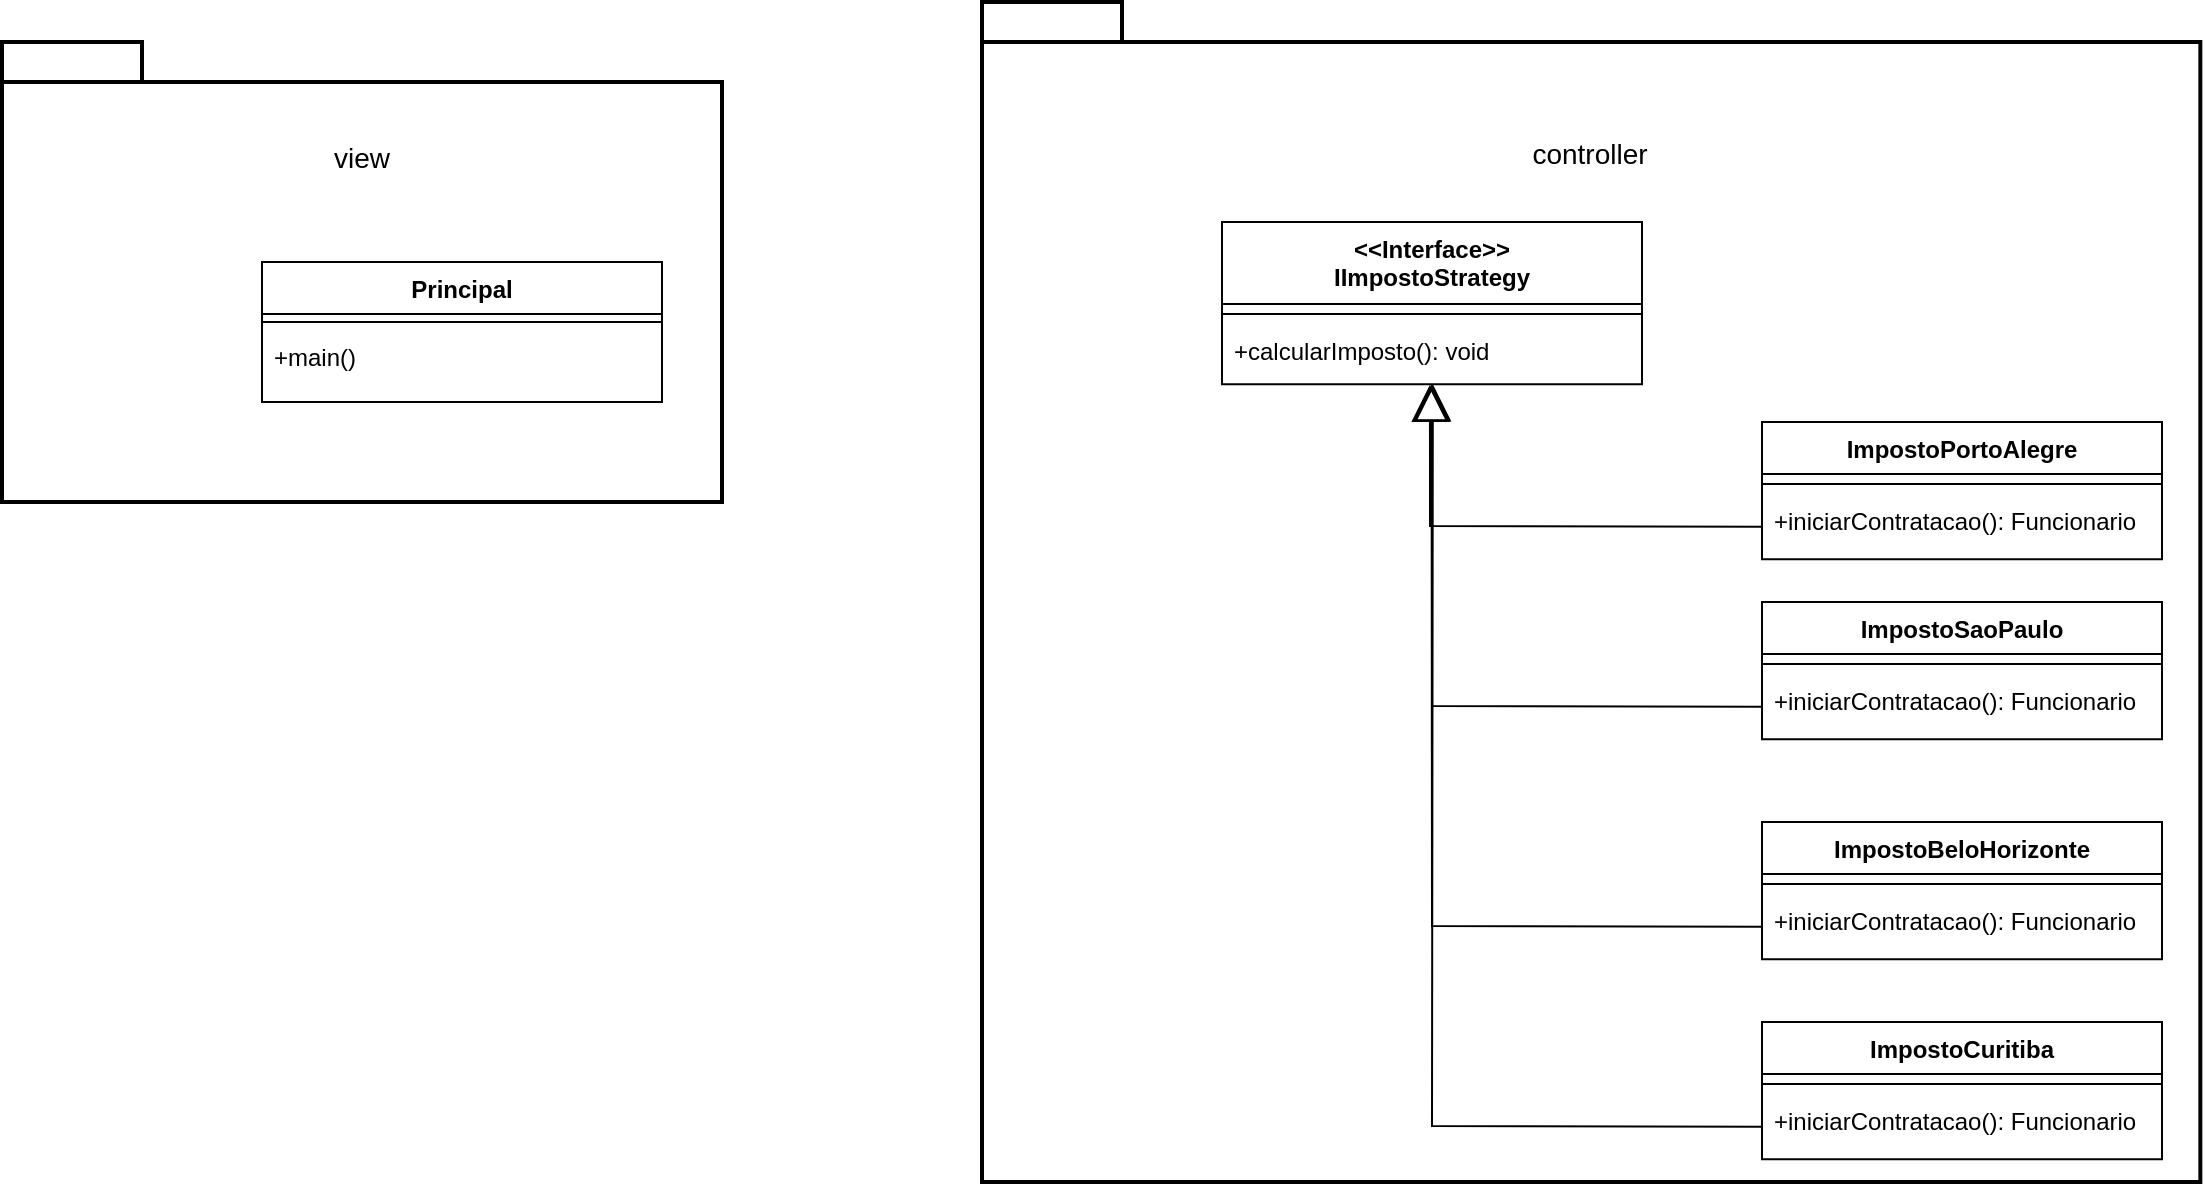 <mxfile version="24.2.3" type="github">
  <diagram id="C5RBs43oDa-KdzZeNtuy" name="Page-1">
    <mxGraphModel dx="2227" dy="1865" grid="1" gridSize="10" guides="1" tooltips="1" connect="1" arrows="1" fold="1" page="1" pageScale="1" pageWidth="827" pageHeight="1169" math="0" shadow="0">
      <root>
        <mxCell id="WIyWlLk6GJQsqaUBKTNV-0" />
        <mxCell id="WIyWlLk6GJQsqaUBKTNV-1" parent="WIyWlLk6GJQsqaUBKTNV-0" />
        <mxCell id="VfYxEGfLWpYq035v2m_7-0" value="" style="group" vertex="1" connectable="0" parent="WIyWlLk6GJQsqaUBKTNV-1">
          <mxGeometry x="170" y="-190" width="609.17" height="590" as="geometry" />
        </mxCell>
        <mxCell id="VfYxEGfLWpYq035v2m_7-1" value="" style="shape=folder;tabWidth=70;tabHeight=20;tabPosition=left;strokeWidth=2;html=1;whiteSpace=wrap;align=center;" vertex="1" parent="VfYxEGfLWpYq035v2m_7-0">
          <mxGeometry width="609.17" height="590" as="geometry" />
        </mxCell>
        <mxCell id="VfYxEGfLWpYq035v2m_7-2" value="&lt;font style=&quot;font-size: 14px;&quot;&gt;c&lt;/font&gt;&lt;span style=&quot;font-size: 14px; background-color: initial;&quot;&gt;ontroller&lt;/span&gt;" style="text;html=1;align=center;verticalAlign=middle;whiteSpace=wrap;rounded=0;" vertex="1" parent="VfYxEGfLWpYq035v2m_7-0">
          <mxGeometry x="243.996" y="40.001" width="120.417" height="71.135" as="geometry" />
        </mxCell>
        <mxCell id="VfYxEGfLWpYq035v2m_7-3" value="&lt;div&gt;&amp;lt;&amp;lt;Interface&amp;gt;&amp;gt;&lt;/div&gt;IImpostoStrategy" style="swimlane;fontStyle=1;align=center;verticalAlign=top;childLayout=stackLayout;horizontal=1;startSize=41;horizontalStack=0;resizeParent=1;resizeParentMax=0;resizeLast=0;collapsible=1;marginBottom=0;whiteSpace=wrap;html=1;" vertex="1" parent="VfYxEGfLWpYq035v2m_7-0">
          <mxGeometry x="120" y="110.0" width="210" height="81.17" as="geometry" />
        </mxCell>
        <mxCell id="VfYxEGfLWpYq035v2m_7-4" value="" style="line;strokeWidth=1;fillColor=none;align=left;verticalAlign=middle;spacingTop=-1;spacingLeft=3;spacingRight=3;rotatable=0;labelPosition=right;points=[];portConstraint=eastwest;strokeColor=inherit;" vertex="1" parent="VfYxEGfLWpYq035v2m_7-3">
          <mxGeometry y="41" width="210" height="10.043" as="geometry" />
        </mxCell>
        <mxCell id="VfYxEGfLWpYq035v2m_7-5" value="+calcularImposto(): void" style="text;strokeColor=none;fillColor=none;align=left;verticalAlign=top;spacingLeft=4;spacingRight=4;overflow=hidden;rotatable=0;points=[[0,0.5],[1,0.5]];portConstraint=eastwest;whiteSpace=wrap;html=1;" vertex="1" parent="VfYxEGfLWpYq035v2m_7-3">
          <mxGeometry y="51.043" width="210" height="30.128" as="geometry" />
        </mxCell>
        <mxCell id="VfYxEGfLWpYq035v2m_7-6" value="ImpostoSaoPaulo" style="swimlane;fontStyle=1;align=center;verticalAlign=top;childLayout=stackLayout;horizontal=1;startSize=26;horizontalStack=0;resizeParent=1;resizeParentMax=0;resizeLast=0;collapsible=1;marginBottom=0;whiteSpace=wrap;html=1;" vertex="1" parent="VfYxEGfLWpYq035v2m_7-0">
          <mxGeometry x="390" y="300.0" width="200" height="68.681" as="geometry" />
        </mxCell>
        <mxCell id="VfYxEGfLWpYq035v2m_7-7" value="" style="line;strokeWidth=1;fillColor=none;align=left;verticalAlign=middle;spacingTop=-1;spacingLeft=3;spacingRight=3;rotatable=0;labelPosition=right;points=[];portConstraint=eastwest;strokeColor=inherit;" vertex="1" parent="VfYxEGfLWpYq035v2m_7-6">
          <mxGeometry y="26" width="200" height="10.043" as="geometry" />
        </mxCell>
        <mxCell id="VfYxEGfLWpYq035v2m_7-8" value="&lt;div&gt;&lt;span style=&quot;background-color: initial;&quot;&gt;+iniciarContratacao(): Funcionario&lt;/span&gt;&lt;br&gt;&lt;/div&gt;" style="text;strokeColor=none;fillColor=none;align=left;verticalAlign=top;spacingLeft=4;spacingRight=4;overflow=hidden;rotatable=0;points=[[0,0.5],[1,0.5]];portConstraint=eastwest;whiteSpace=wrap;html=1;" vertex="1" parent="VfYxEGfLWpYq035v2m_7-6">
          <mxGeometry y="36.043" width="200" height="32.638" as="geometry" />
        </mxCell>
        <mxCell id="VfYxEGfLWpYq035v2m_7-9" value="ImpostoBeloHorizonte" style="swimlane;fontStyle=1;align=center;verticalAlign=top;childLayout=stackLayout;horizontal=1;startSize=26;horizontalStack=0;resizeParent=1;resizeParentMax=0;resizeLast=0;collapsible=1;marginBottom=0;whiteSpace=wrap;html=1;" vertex="1" parent="VfYxEGfLWpYq035v2m_7-0">
          <mxGeometry x="390" y="409.996" width="200" height="68.681" as="geometry" />
        </mxCell>
        <mxCell id="VfYxEGfLWpYq035v2m_7-10" value="" style="line;strokeWidth=1;fillColor=none;align=left;verticalAlign=middle;spacingTop=-1;spacingLeft=3;spacingRight=3;rotatable=0;labelPosition=right;points=[];portConstraint=eastwest;strokeColor=inherit;" vertex="1" parent="VfYxEGfLWpYq035v2m_7-9">
          <mxGeometry y="26" width="200" height="10.043" as="geometry" />
        </mxCell>
        <mxCell id="VfYxEGfLWpYq035v2m_7-11" value="&lt;div&gt;&lt;span style=&quot;background-color: initial;&quot;&gt;+iniciarContratacao(): Funcionario&lt;/span&gt;&lt;br&gt;&lt;/div&gt;" style="text;strokeColor=none;fillColor=none;align=left;verticalAlign=top;spacingLeft=4;spacingRight=4;overflow=hidden;rotatable=0;points=[[0,0.5],[1,0.5]];portConstraint=eastwest;whiteSpace=wrap;html=1;" vertex="1" parent="VfYxEGfLWpYq035v2m_7-9">
          <mxGeometry y="36.043" width="200" height="32.638" as="geometry" />
        </mxCell>
        <mxCell id="VfYxEGfLWpYq035v2m_7-12" value="ImpostoCuritiba" style="swimlane;fontStyle=1;align=center;verticalAlign=top;childLayout=stackLayout;horizontal=1;startSize=26;horizontalStack=0;resizeParent=1;resizeParentMax=0;resizeLast=0;collapsible=1;marginBottom=0;whiteSpace=wrap;html=1;" vertex="1" parent="VfYxEGfLWpYq035v2m_7-0">
          <mxGeometry x="390" y="510.004" width="200" height="68.681" as="geometry" />
        </mxCell>
        <mxCell id="VfYxEGfLWpYq035v2m_7-13" value="" style="line;strokeWidth=1;fillColor=none;align=left;verticalAlign=middle;spacingTop=-1;spacingLeft=3;spacingRight=3;rotatable=0;labelPosition=right;points=[];portConstraint=eastwest;strokeColor=inherit;" vertex="1" parent="VfYxEGfLWpYq035v2m_7-12">
          <mxGeometry y="26" width="200" height="10.043" as="geometry" />
        </mxCell>
        <mxCell id="VfYxEGfLWpYq035v2m_7-14" value="&lt;div&gt;&lt;span style=&quot;background-color: initial;&quot;&gt;+iniciarContratacao(): Funcionario&lt;/span&gt;&lt;br&gt;&lt;/div&gt;" style="text;strokeColor=none;fillColor=none;align=left;verticalAlign=top;spacingLeft=4;spacingRight=4;overflow=hidden;rotatable=0;points=[[0,0.5],[1,0.5]];portConstraint=eastwest;whiteSpace=wrap;html=1;" vertex="1" parent="VfYxEGfLWpYq035v2m_7-12">
          <mxGeometry y="36.043" width="200" height="32.638" as="geometry" />
        </mxCell>
        <mxCell id="VfYxEGfLWpYq035v2m_7-15" value="" style="endArrow=block;endSize=16;endFill=0;html=1;rounded=0;exitX=0;exitY=0.5;exitDx=0;exitDy=0;entryX=0.502;entryY=0.998;entryDx=0;entryDy=0;entryPerimeter=0;" edge="1" parent="VfYxEGfLWpYq035v2m_7-0" source="VfYxEGfLWpYq035v2m_7-14" target="VfYxEGfLWpYq035v2m_7-5">
          <mxGeometry width="160" relative="1" as="geometry">
            <mxPoint x="190" y="451.915" as="sourcePoint" />
            <mxPoint x="350" y="451.915" as="targetPoint" />
            <Array as="points">
              <mxPoint x="225" y="562" />
            </Array>
          </mxGeometry>
        </mxCell>
        <mxCell id="VfYxEGfLWpYq035v2m_7-16" value="" style="endArrow=block;endSize=16;endFill=0;html=1;rounded=0;exitX=0;exitY=0.5;exitDx=0;exitDy=0;entryX=0.499;entryY=1.004;entryDx=0;entryDy=0;entryPerimeter=0;" edge="1" parent="VfYxEGfLWpYq035v2m_7-0" source="VfYxEGfLWpYq035v2m_7-11" target="VfYxEGfLWpYq035v2m_7-5">
          <mxGeometry width="160" relative="1" as="geometry">
            <mxPoint x="40" y="364.043" as="sourcePoint" />
            <mxPoint x="200" y="364.043" as="targetPoint" />
            <Array as="points">
              <mxPoint x="225" y="462" />
            </Array>
          </mxGeometry>
        </mxCell>
        <mxCell id="VfYxEGfLWpYq035v2m_7-17" value="" style="endArrow=block;endSize=16;endFill=0;html=1;rounded=0;exitX=0;exitY=0.5;exitDx=0;exitDy=0;entryX=0.5;entryY=0.998;entryDx=0;entryDy=0;entryPerimeter=0;" edge="1" parent="VfYxEGfLWpYq035v2m_7-0" source="VfYxEGfLWpYq035v2m_7-8" target="VfYxEGfLWpYq035v2m_7-5">
          <mxGeometry width="160" relative="1" as="geometry">
            <mxPoint x="230" y="376.596" as="sourcePoint" />
            <mxPoint x="390" y="376.596" as="targetPoint" />
            <Array as="points">
              <mxPoint x="225" y="352" />
            </Array>
          </mxGeometry>
        </mxCell>
        <mxCell id="VfYxEGfLWpYq035v2m_7-46" value="ImpostoPortoAlegre" style="swimlane;fontStyle=1;align=center;verticalAlign=top;childLayout=stackLayout;horizontal=1;startSize=26;horizontalStack=0;resizeParent=1;resizeParentMax=0;resizeLast=0;collapsible=1;marginBottom=0;whiteSpace=wrap;html=1;" vertex="1" parent="VfYxEGfLWpYq035v2m_7-0">
          <mxGeometry x="390" y="210.0" width="200" height="68.681" as="geometry" />
        </mxCell>
        <mxCell id="VfYxEGfLWpYq035v2m_7-47" value="" style="line;strokeWidth=1;fillColor=none;align=left;verticalAlign=middle;spacingTop=-1;spacingLeft=3;spacingRight=3;rotatable=0;labelPosition=right;points=[];portConstraint=eastwest;strokeColor=inherit;" vertex="1" parent="VfYxEGfLWpYq035v2m_7-46">
          <mxGeometry y="26" width="200" height="10.043" as="geometry" />
        </mxCell>
        <mxCell id="VfYxEGfLWpYq035v2m_7-48" value="&lt;div&gt;&lt;span style=&quot;background-color: initial;&quot;&gt;+iniciarContratacao(): Funcionario&lt;/span&gt;&lt;br&gt;&lt;/div&gt;" style="text;strokeColor=none;fillColor=none;align=left;verticalAlign=top;spacingLeft=4;spacingRight=4;overflow=hidden;rotatable=0;points=[[0,0.5],[1,0.5]];portConstraint=eastwest;whiteSpace=wrap;html=1;" vertex="1" parent="VfYxEGfLWpYq035v2m_7-46">
          <mxGeometry y="36.043" width="200" height="32.638" as="geometry" />
        </mxCell>
        <mxCell id="VfYxEGfLWpYq035v2m_7-49" value="" style="endArrow=block;endSize=16;endFill=0;html=1;rounded=0;exitX=0;exitY=0.5;exitDx=0;exitDy=0;entryX=0.495;entryY=1.005;entryDx=0;entryDy=0;entryPerimeter=0;" edge="1" parent="VfYxEGfLWpYq035v2m_7-0" source="VfYxEGfLWpYq035v2m_7-48" target="VfYxEGfLWpYq035v2m_7-5">
          <mxGeometry width="160" relative="1" as="geometry">
            <mxPoint x="250" y="390" as="sourcePoint" />
            <mxPoint x="410" y="390" as="targetPoint" />
            <Array as="points">
              <mxPoint x="224" y="262" />
              <mxPoint x="224" y="230" />
            </Array>
          </mxGeometry>
        </mxCell>
        <mxCell id="VfYxEGfLWpYq035v2m_7-18" value="" style="shape=folder;tabWidth=70;tabHeight=20;tabPosition=left;strokeWidth=2;html=1;whiteSpace=wrap;align=center;" vertex="1" parent="WIyWlLk6GJQsqaUBKTNV-1">
          <mxGeometry x="-320" y="-170" width="360" height="230" as="geometry" />
        </mxCell>
        <mxCell id="VfYxEGfLWpYq035v2m_7-19" value="&lt;span style=&quot;font-size: 14px;&quot;&gt;view&lt;/span&gt;" style="text;html=1;align=center;verticalAlign=middle;whiteSpace=wrap;rounded=0;" vertex="1" parent="WIyWlLk6GJQsqaUBKTNV-1">
          <mxGeometry x="-200.214" y="-140" width="120.417" height="56.667" as="geometry" />
        </mxCell>
        <mxCell id="VfYxEGfLWpYq035v2m_7-20" value="Principal" style="swimlane;fontStyle=1;align=center;verticalAlign=top;childLayout=stackLayout;horizontal=1;startSize=26;horizontalStack=0;resizeParent=1;resizeParentMax=0;resizeLast=0;collapsible=1;marginBottom=0;whiteSpace=wrap;html=1;" vertex="1" parent="WIyWlLk6GJQsqaUBKTNV-1">
          <mxGeometry x="-190" y="-60" width="200" height="70" as="geometry" />
        </mxCell>
        <mxCell id="VfYxEGfLWpYq035v2m_7-21" value="" style="line;strokeWidth=1;fillColor=none;align=left;verticalAlign=middle;spacingTop=-1;spacingLeft=3;spacingRight=3;rotatable=0;labelPosition=right;points=[];portConstraint=eastwest;strokeColor=inherit;" vertex="1" parent="VfYxEGfLWpYq035v2m_7-20">
          <mxGeometry y="26" width="200" height="8" as="geometry" />
        </mxCell>
        <mxCell id="VfYxEGfLWpYq035v2m_7-22" value="+main()" style="text;strokeColor=none;fillColor=none;align=left;verticalAlign=top;spacingLeft=4;spacingRight=4;overflow=hidden;rotatable=0;points=[[0,0.5],[1,0.5]];portConstraint=eastwest;whiteSpace=wrap;html=1;" vertex="1" parent="VfYxEGfLWpYq035v2m_7-20">
          <mxGeometry y="34" width="200" height="36" as="geometry" />
        </mxCell>
      </root>
    </mxGraphModel>
  </diagram>
</mxfile>
